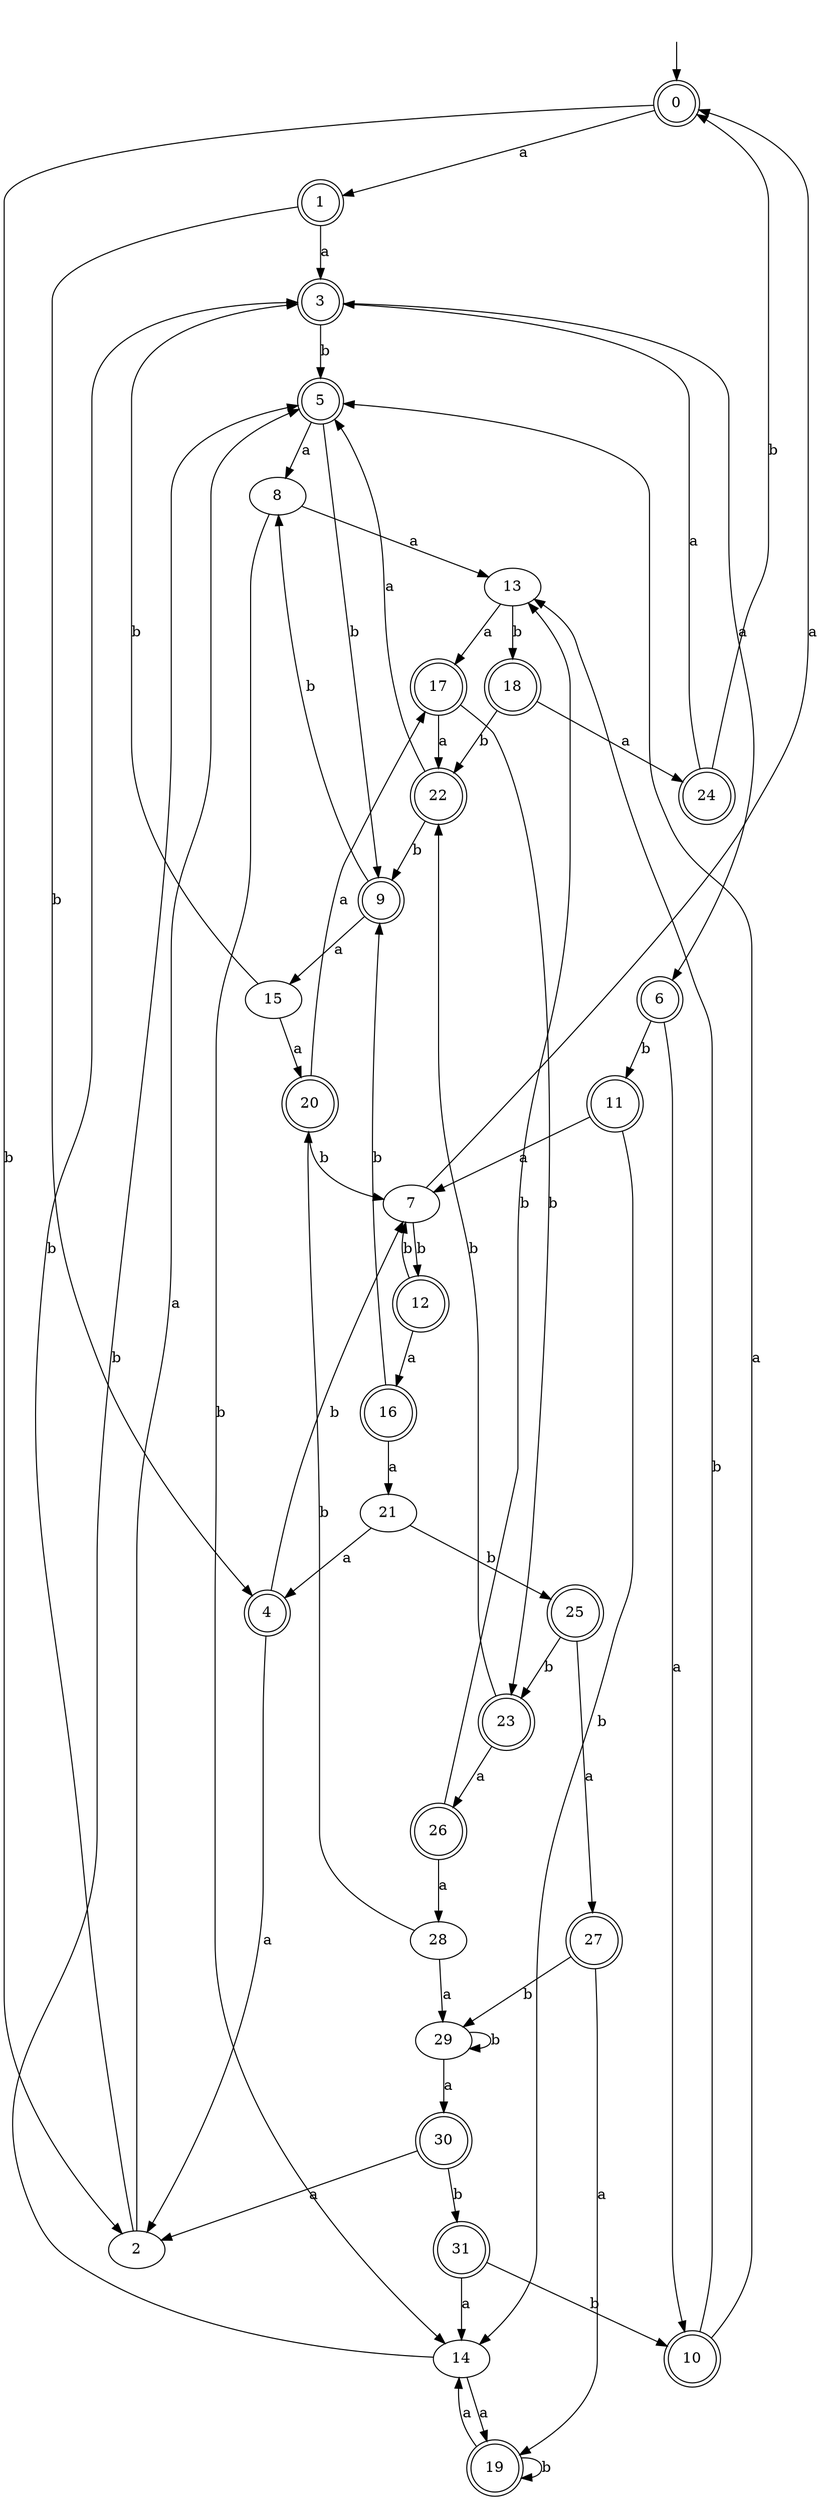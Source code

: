 digraph RandomDFA {
  __start0 [label="", shape=none];
  __start0 -> 0 [label=""];
  0 [shape=circle] [shape=doublecircle]
  0 -> 1 [label="a"]
  0 -> 2 [label="b"]
  1 [shape=doublecircle]
  1 -> 3 [label="a"]
  1 -> 4 [label="b"]
  2
  2 -> 5 [label="a"]
  2 -> 3 [label="b"]
  3 [shape=doublecircle]
  3 -> 6 [label="a"]
  3 -> 5 [label="b"]
  4 [shape=doublecircle]
  4 -> 2 [label="a"]
  4 -> 7 [label="b"]
  5 [shape=doublecircle]
  5 -> 8 [label="a"]
  5 -> 9 [label="b"]
  6 [shape=doublecircle]
  6 -> 10 [label="a"]
  6 -> 11 [label="b"]
  7
  7 -> 0 [label="a"]
  7 -> 12 [label="b"]
  8
  8 -> 13 [label="a"]
  8 -> 14 [label="b"]
  9 [shape=doublecircle]
  9 -> 15 [label="a"]
  9 -> 8 [label="b"]
  10 [shape=doublecircle]
  10 -> 5 [label="a"]
  10 -> 13 [label="b"]
  11 [shape=doublecircle]
  11 -> 7 [label="a"]
  11 -> 14 [label="b"]
  12 [shape=doublecircle]
  12 -> 16 [label="a"]
  12 -> 7 [label="b"]
  13
  13 -> 17 [label="a"]
  13 -> 18 [label="b"]
  14
  14 -> 19 [label="a"]
  14 -> 5 [label="b"]
  15
  15 -> 20 [label="a"]
  15 -> 3 [label="b"]
  16 [shape=doublecircle]
  16 -> 21 [label="a"]
  16 -> 9 [label="b"]
  17 [shape=doublecircle]
  17 -> 22 [label="a"]
  17 -> 23 [label="b"]
  18 [shape=doublecircle]
  18 -> 24 [label="a"]
  18 -> 22 [label="b"]
  19 [shape=doublecircle]
  19 -> 14 [label="a"]
  19 -> 19 [label="b"]
  20 [shape=doublecircle]
  20 -> 17 [label="a"]
  20 -> 7 [label="b"]
  21
  21 -> 4 [label="a"]
  21 -> 25 [label="b"]
  22 [shape=doublecircle]
  22 -> 5 [label="a"]
  22 -> 9 [label="b"]
  23 [shape=doublecircle]
  23 -> 26 [label="a"]
  23 -> 22 [label="b"]
  24 [shape=doublecircle]
  24 -> 3 [label="a"]
  24 -> 0 [label="b"]
  25 [shape=doublecircle]
  25 -> 27 [label="a"]
  25 -> 23 [label="b"]
  26 [shape=doublecircle]
  26 -> 28 [label="a"]
  26 -> 13 [label="b"]
  27 [shape=doublecircle]
  27 -> 19 [label="a"]
  27 -> 29 [label="b"]
  28
  28 -> 29 [label="a"]
  28 -> 20 [label="b"]
  29
  29 -> 30 [label="a"]
  29 -> 29 [label="b"]
  30 [shape=doublecircle]
  30 -> 2 [label="a"]
  30 -> 31 [label="b"]
  31 [shape=doublecircle]
  31 -> 14 [label="a"]
  31 -> 10 [label="b"]
}
